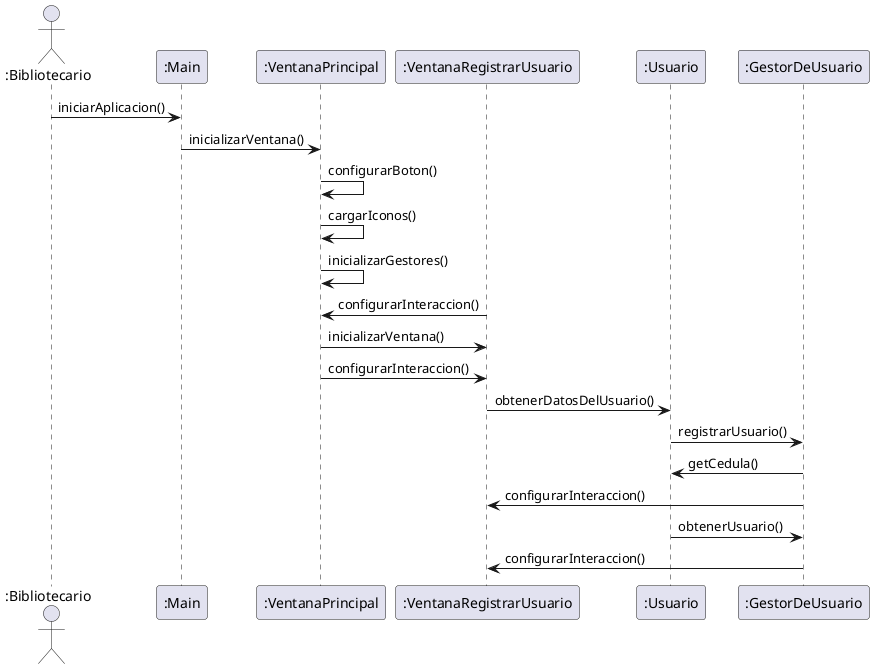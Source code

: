 @startuml
actor ":Bibliotecario"
":Bibliotecario" -> ":Main" : iniciarAplicacion()
":Main" -> ":VentanaPrincipal" : inicializarVentana()
":VentanaPrincipal" -> ":VentanaPrincipal" : configurarBoton()
":VentanaPrincipal" -> ":VentanaPrincipal" : cargarIconos()
":VentanaPrincipal" -> ":VentanaPrincipal" : inicializarGestores()
":VentanaRegistrarUsuario" -> ":VentanaPrincipal" : configurarInteraccion()
":VentanaPrincipal" -> ":VentanaRegistrarUsuario" : inicializarVentana()
":VentanaPrincipal" -> ":VentanaRegistrarUsuario" : configurarInteraccion()
":VentanaRegistrarUsuario" -> ":Usuario" : obtenerDatosDelUsuario()
":Usuario" -> ":GestorDeUsuario" : registrarUsuario()
":GestorDeUsuario" -> ":Usuario" : getCedula()
":GestorDeUsuario" -> ":VentanaRegistrarUsuario" : configurarInteraccion()
":GestorDeUsuario" <- ":Usuario" : obtenerUsuario()
":GestorDeUsuario" -> ":VentanaRegistrarUsuario" : configurarInteraccion()
@enduml
